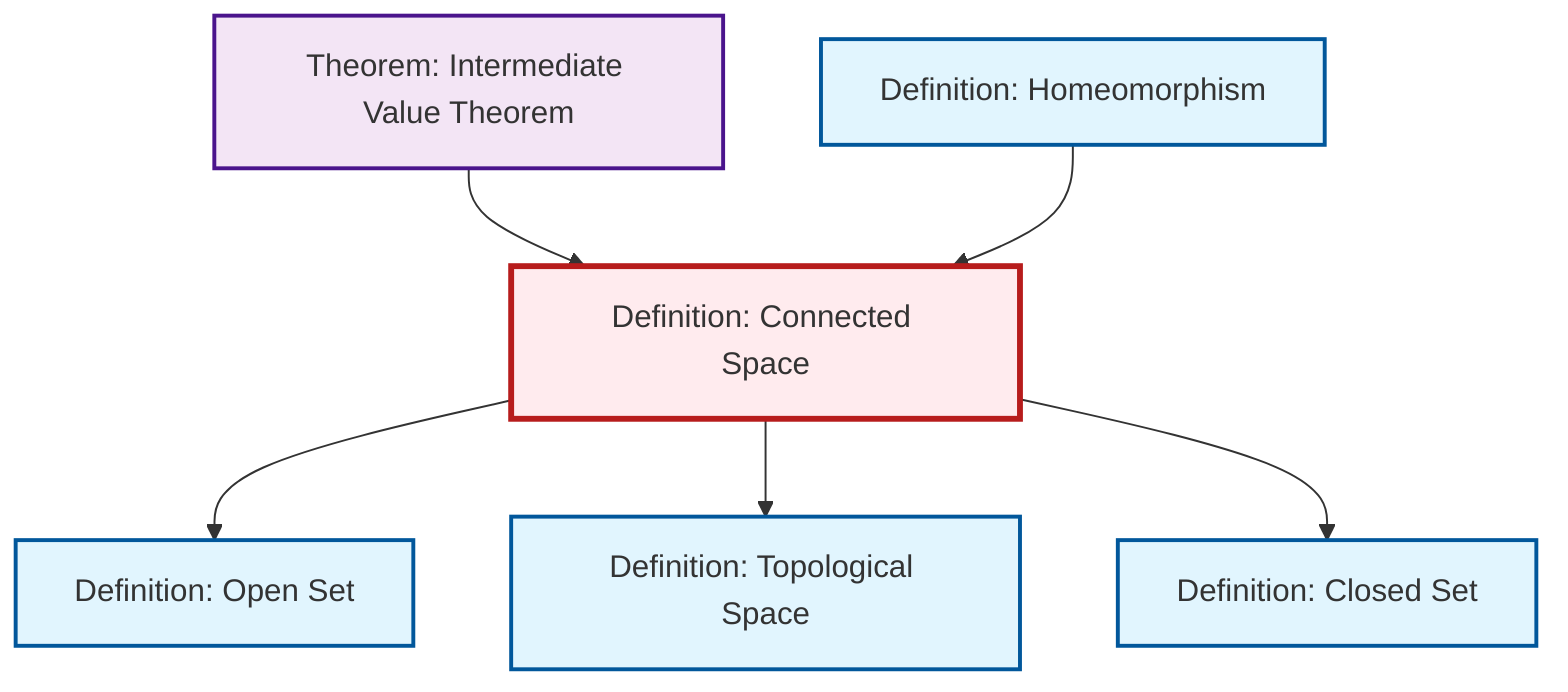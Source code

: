 graph TD
    classDef definition fill:#e1f5fe,stroke:#01579b,stroke-width:2px
    classDef theorem fill:#f3e5f5,stroke:#4a148c,stroke-width:2px
    classDef axiom fill:#fff3e0,stroke:#e65100,stroke-width:2px
    classDef example fill:#e8f5e9,stroke:#1b5e20,stroke-width:2px
    classDef current fill:#ffebee,stroke:#b71c1c,stroke-width:3px
    def-homeomorphism["Definition: Homeomorphism"]:::definition
    thm-intermediate-value["Theorem: Intermediate Value Theorem"]:::theorem
    def-closed-set["Definition: Closed Set"]:::definition
    def-connected["Definition: Connected Space"]:::definition
    def-open-set["Definition: Open Set"]:::definition
    def-topological-space["Definition: Topological Space"]:::definition
    def-connected --> def-open-set
    def-connected --> def-topological-space
    def-connected --> def-closed-set
    thm-intermediate-value --> def-connected
    def-homeomorphism --> def-connected
    class def-connected current